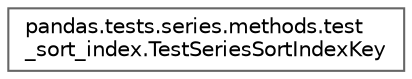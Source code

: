 digraph "Graphical Class Hierarchy"
{
 // LATEX_PDF_SIZE
  bgcolor="transparent";
  edge [fontname=Helvetica,fontsize=10,labelfontname=Helvetica,labelfontsize=10];
  node [fontname=Helvetica,fontsize=10,shape=box,height=0.2,width=0.4];
  rankdir="LR";
  Node0 [id="Node000000",label="pandas.tests.series.methods.test\l_sort_index.TestSeriesSortIndexKey",height=0.2,width=0.4,color="grey40", fillcolor="white", style="filled",URL="$d6/dee/classpandas_1_1tests_1_1series_1_1methods_1_1test__sort__index_1_1TestSeriesSortIndexKey.html",tooltip=" "];
}

